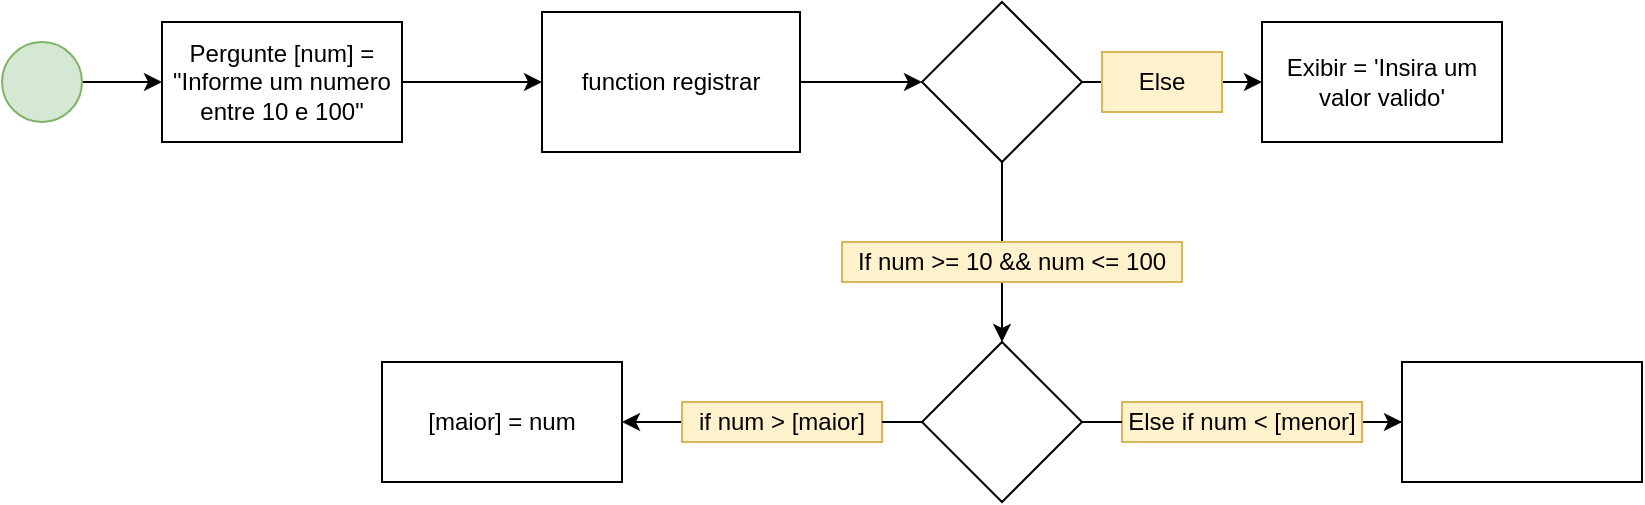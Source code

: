 <mxfile version="20.4.0" type="device"><diagram id="EEvSoHksvt-Mp4_2Io7d" name="Página-1"><mxGraphModel dx="868" dy="482" grid="1" gridSize="10" guides="1" tooltips="1" connect="1" arrows="1" fold="1" page="1" pageScale="1" pageWidth="827" pageHeight="1169" math="0" shadow="0"><root><mxCell id="0"/><mxCell id="1" parent="0"/><mxCell id="tZhX46wrbXD40Fh0nLtv-3" value="" style="edgeStyle=orthogonalEdgeStyle;rounded=0;orthogonalLoop=1;jettySize=auto;html=1;" edge="1" parent="1" source="tZhX46wrbXD40Fh0nLtv-1" target="tZhX46wrbXD40Fh0nLtv-2"><mxGeometry relative="1" as="geometry"/></mxCell><mxCell id="tZhX46wrbXD40Fh0nLtv-1" value="" style="ellipse;whiteSpace=wrap;html=1;aspect=fixed;fillColor=#d5e8d4;strokeColor=#82b366;" vertex="1" parent="1"><mxGeometry y="120" width="40" height="40" as="geometry"/></mxCell><mxCell id="tZhX46wrbXD40Fh0nLtv-5" value="" style="edgeStyle=orthogonalEdgeStyle;rounded=0;orthogonalLoop=1;jettySize=auto;html=1;" edge="1" parent="1" source="tZhX46wrbXD40Fh0nLtv-2" target="tZhX46wrbXD40Fh0nLtv-4"><mxGeometry relative="1" as="geometry"/></mxCell><mxCell id="tZhX46wrbXD40Fh0nLtv-2" value="Pergunte [num] = &quot;Informe um numero entre 10 e 100&quot;" style="whiteSpace=wrap;html=1;" vertex="1" parent="1"><mxGeometry x="80" y="110" width="120" height="60" as="geometry"/></mxCell><mxCell id="tZhX46wrbXD40Fh0nLtv-15" style="edgeStyle=orthogonalEdgeStyle;rounded=0;orthogonalLoop=1;jettySize=auto;html=1;entryX=0;entryY=0.5;entryDx=0;entryDy=0;" edge="1" parent="1" source="tZhX46wrbXD40Fh0nLtv-4" target="tZhX46wrbXD40Fh0nLtv-6"><mxGeometry relative="1" as="geometry"/></mxCell><mxCell id="tZhX46wrbXD40Fh0nLtv-4" value="function registrar" style="whiteSpace=wrap;html=1;" vertex="1" parent="1"><mxGeometry x="270" y="105" width="129" height="70" as="geometry"/></mxCell><mxCell id="tZhX46wrbXD40Fh0nLtv-12" value="" style="edgeStyle=orthogonalEdgeStyle;rounded=0;orthogonalLoop=1;jettySize=auto;html=1;" edge="1" parent="1" source="tZhX46wrbXD40Fh0nLtv-6"><mxGeometry relative="1" as="geometry"><mxPoint x="500" y="270" as="targetPoint"/></mxGeometry></mxCell><mxCell id="tZhX46wrbXD40Fh0nLtv-14" value="" style="edgeStyle=orthogonalEdgeStyle;rounded=0;orthogonalLoop=1;jettySize=auto;html=1;" edge="1" parent="1" source="tZhX46wrbXD40Fh0nLtv-6" target="tZhX46wrbXD40Fh0nLtv-13"><mxGeometry relative="1" as="geometry"/></mxCell><mxCell id="tZhX46wrbXD40Fh0nLtv-6" value="" style="rhombus;whiteSpace=wrap;html=1;" vertex="1" parent="1"><mxGeometry x="460" y="100" width="80" height="80" as="geometry"/></mxCell><mxCell id="tZhX46wrbXD40Fh0nLtv-8" value="If num &amp;gt;= 10 &amp;amp;&amp;amp; num &amp;lt;= 100" style="text;html=1;strokeColor=#d6b656;fillColor=#fff2cc;align=center;verticalAlign=middle;whiteSpace=wrap;rounded=0;" vertex="1" parent="1"><mxGeometry x="420" y="220" width="170" height="20" as="geometry"/></mxCell><mxCell id="tZhX46wrbXD40Fh0nLtv-13" value="Exibir = 'Insira um valor valido'" style="whiteSpace=wrap;html=1;" vertex="1" parent="1"><mxGeometry x="630" y="110" width="120" height="60" as="geometry"/></mxCell><mxCell id="tZhX46wrbXD40Fh0nLtv-16" value="Else" style="text;html=1;strokeColor=#d6b656;fillColor=#fff2cc;align=center;verticalAlign=middle;whiteSpace=wrap;rounded=0;" vertex="1" parent="1"><mxGeometry x="550" y="125" width="60" height="30" as="geometry"/></mxCell><mxCell id="tZhX46wrbXD40Fh0nLtv-19" value="" style="edgeStyle=orthogonalEdgeStyle;rounded=0;orthogonalLoop=1;jettySize=auto;html=1;startArrow=none;" edge="1" parent="1" source="tZhX46wrbXD40Fh0nLtv-20" target="tZhX46wrbXD40Fh0nLtv-18"><mxGeometry relative="1" as="geometry"/></mxCell><mxCell id="tZhX46wrbXD40Fh0nLtv-25" value="" style="edgeStyle=orthogonalEdgeStyle;rounded=0;orthogonalLoop=1;jettySize=auto;html=1;startArrow=none;" edge="1" parent="1" source="tZhX46wrbXD40Fh0nLtv-26" target="tZhX46wrbXD40Fh0nLtv-24"><mxGeometry relative="1" as="geometry"/></mxCell><mxCell id="tZhX46wrbXD40Fh0nLtv-17" value="" style="rhombus;whiteSpace=wrap;html=1;" vertex="1" parent="1"><mxGeometry x="460" y="270" width="80" height="80" as="geometry"/></mxCell><mxCell id="tZhX46wrbXD40Fh0nLtv-18" value="[maior] = num" style="whiteSpace=wrap;html=1;" vertex="1" parent="1"><mxGeometry x="190" y="280" width="120" height="60" as="geometry"/></mxCell><mxCell id="tZhX46wrbXD40Fh0nLtv-20" value="if num &amp;gt; [maior]" style="text;html=1;strokeColor=#d6b656;fillColor=#fff2cc;align=center;verticalAlign=middle;whiteSpace=wrap;rounded=0;" vertex="1" parent="1"><mxGeometry x="340" y="300" width="100" height="20" as="geometry"/></mxCell><mxCell id="tZhX46wrbXD40Fh0nLtv-21" value="" style="edgeStyle=orthogonalEdgeStyle;rounded=0;orthogonalLoop=1;jettySize=auto;html=1;endArrow=none;" edge="1" parent="1" source="tZhX46wrbXD40Fh0nLtv-17" target="tZhX46wrbXD40Fh0nLtv-20"><mxGeometry relative="1" as="geometry"><mxPoint x="460" y="310" as="sourcePoint"/><mxPoint x="320" y="310" as="targetPoint"/></mxGeometry></mxCell><mxCell id="tZhX46wrbXD40Fh0nLtv-24" value="" style="whiteSpace=wrap;html=1;" vertex="1" parent="1"><mxGeometry x="700" y="280" width="120" height="60" as="geometry"/></mxCell><mxCell id="tZhX46wrbXD40Fh0nLtv-26" value="Else if num &amp;lt; [menor]" style="text;html=1;strokeColor=#d6b656;fillColor=#fff2cc;align=center;verticalAlign=middle;whiteSpace=wrap;rounded=0;" vertex="1" parent="1"><mxGeometry x="560" y="300" width="120" height="20" as="geometry"/></mxCell><mxCell id="tZhX46wrbXD40Fh0nLtv-28" value="" style="edgeStyle=orthogonalEdgeStyle;rounded=0;orthogonalLoop=1;jettySize=auto;html=1;endArrow=none;" edge="1" parent="1" source="tZhX46wrbXD40Fh0nLtv-17" target="tZhX46wrbXD40Fh0nLtv-26"><mxGeometry relative="1" as="geometry"><mxPoint x="540" y="310" as="sourcePoint"/><mxPoint x="700" y="310" as="targetPoint"/></mxGeometry></mxCell></root></mxGraphModel></diagram></mxfile>